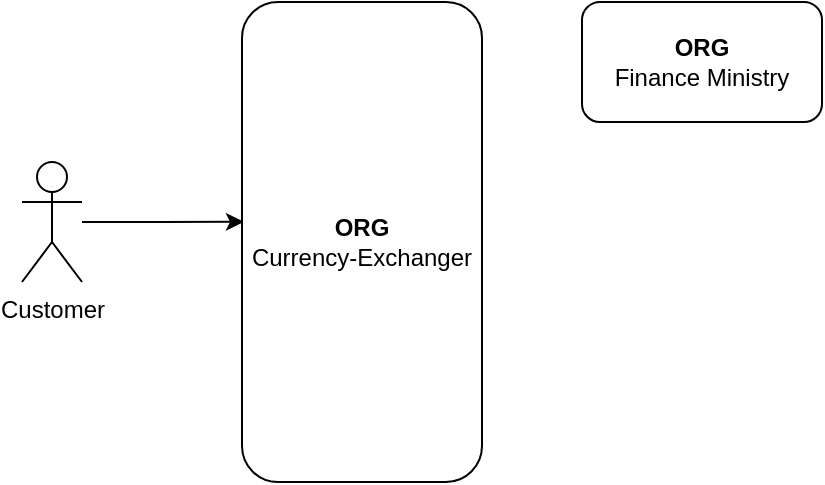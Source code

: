 <mxfile version="14.9.5" type="github">
  <diagram id="T9xgaOHDPQrs-XFZEX-W" name="Page-1">
    <mxGraphModel dx="1350" dy="793" grid="1" gridSize="10" guides="1" tooltips="1" connect="1" arrows="1" fold="1" page="1" pageScale="1" pageWidth="850" pageHeight="1100" math="0" shadow="0">
      <root>
        <mxCell id="0" />
        <mxCell id="1" parent="0" />
        <mxCell id="5fQ8Wmeh50y775HjGKkR-3" style="edgeStyle=orthogonalEdgeStyle;rounded=0;orthogonalLoop=1;jettySize=auto;html=1;entryX=0.008;entryY=0.458;entryDx=0;entryDy=0;entryPerimeter=0;" edge="1" parent="1" source="5fQ8Wmeh50y775HjGKkR-1" target="5fQ8Wmeh50y775HjGKkR-2">
          <mxGeometry relative="1" as="geometry" />
        </mxCell>
        <mxCell id="5fQ8Wmeh50y775HjGKkR-1" value="&lt;div&gt;Customer&lt;/div&gt;&lt;div&gt;&lt;br&gt;&lt;/div&gt;" style="shape=umlActor;verticalLabelPosition=bottom;verticalAlign=top;html=1;outlineConnect=0;" vertex="1" parent="1">
          <mxGeometry x="160" y="300" width="30" height="60" as="geometry" />
        </mxCell>
        <mxCell id="5fQ8Wmeh50y775HjGKkR-2" value="&lt;b&gt;ORG&lt;/b&gt;&lt;br&gt;Currency-Exchanger" style="rounded=1;whiteSpace=wrap;html=1;" vertex="1" parent="1">
          <mxGeometry x="270" y="220" width="120" height="240" as="geometry" />
        </mxCell>
        <mxCell id="5fQ8Wmeh50y775HjGKkR-4" value="&lt;div&gt;&lt;b&gt;ORG&lt;/b&gt;&lt;br&gt;Finance Ministry&lt;/div&gt;" style="rounded=1;whiteSpace=wrap;html=1;" vertex="1" parent="1">
          <mxGeometry x="440" y="220" width="120" height="60" as="geometry" />
        </mxCell>
      </root>
    </mxGraphModel>
  </diagram>
</mxfile>
